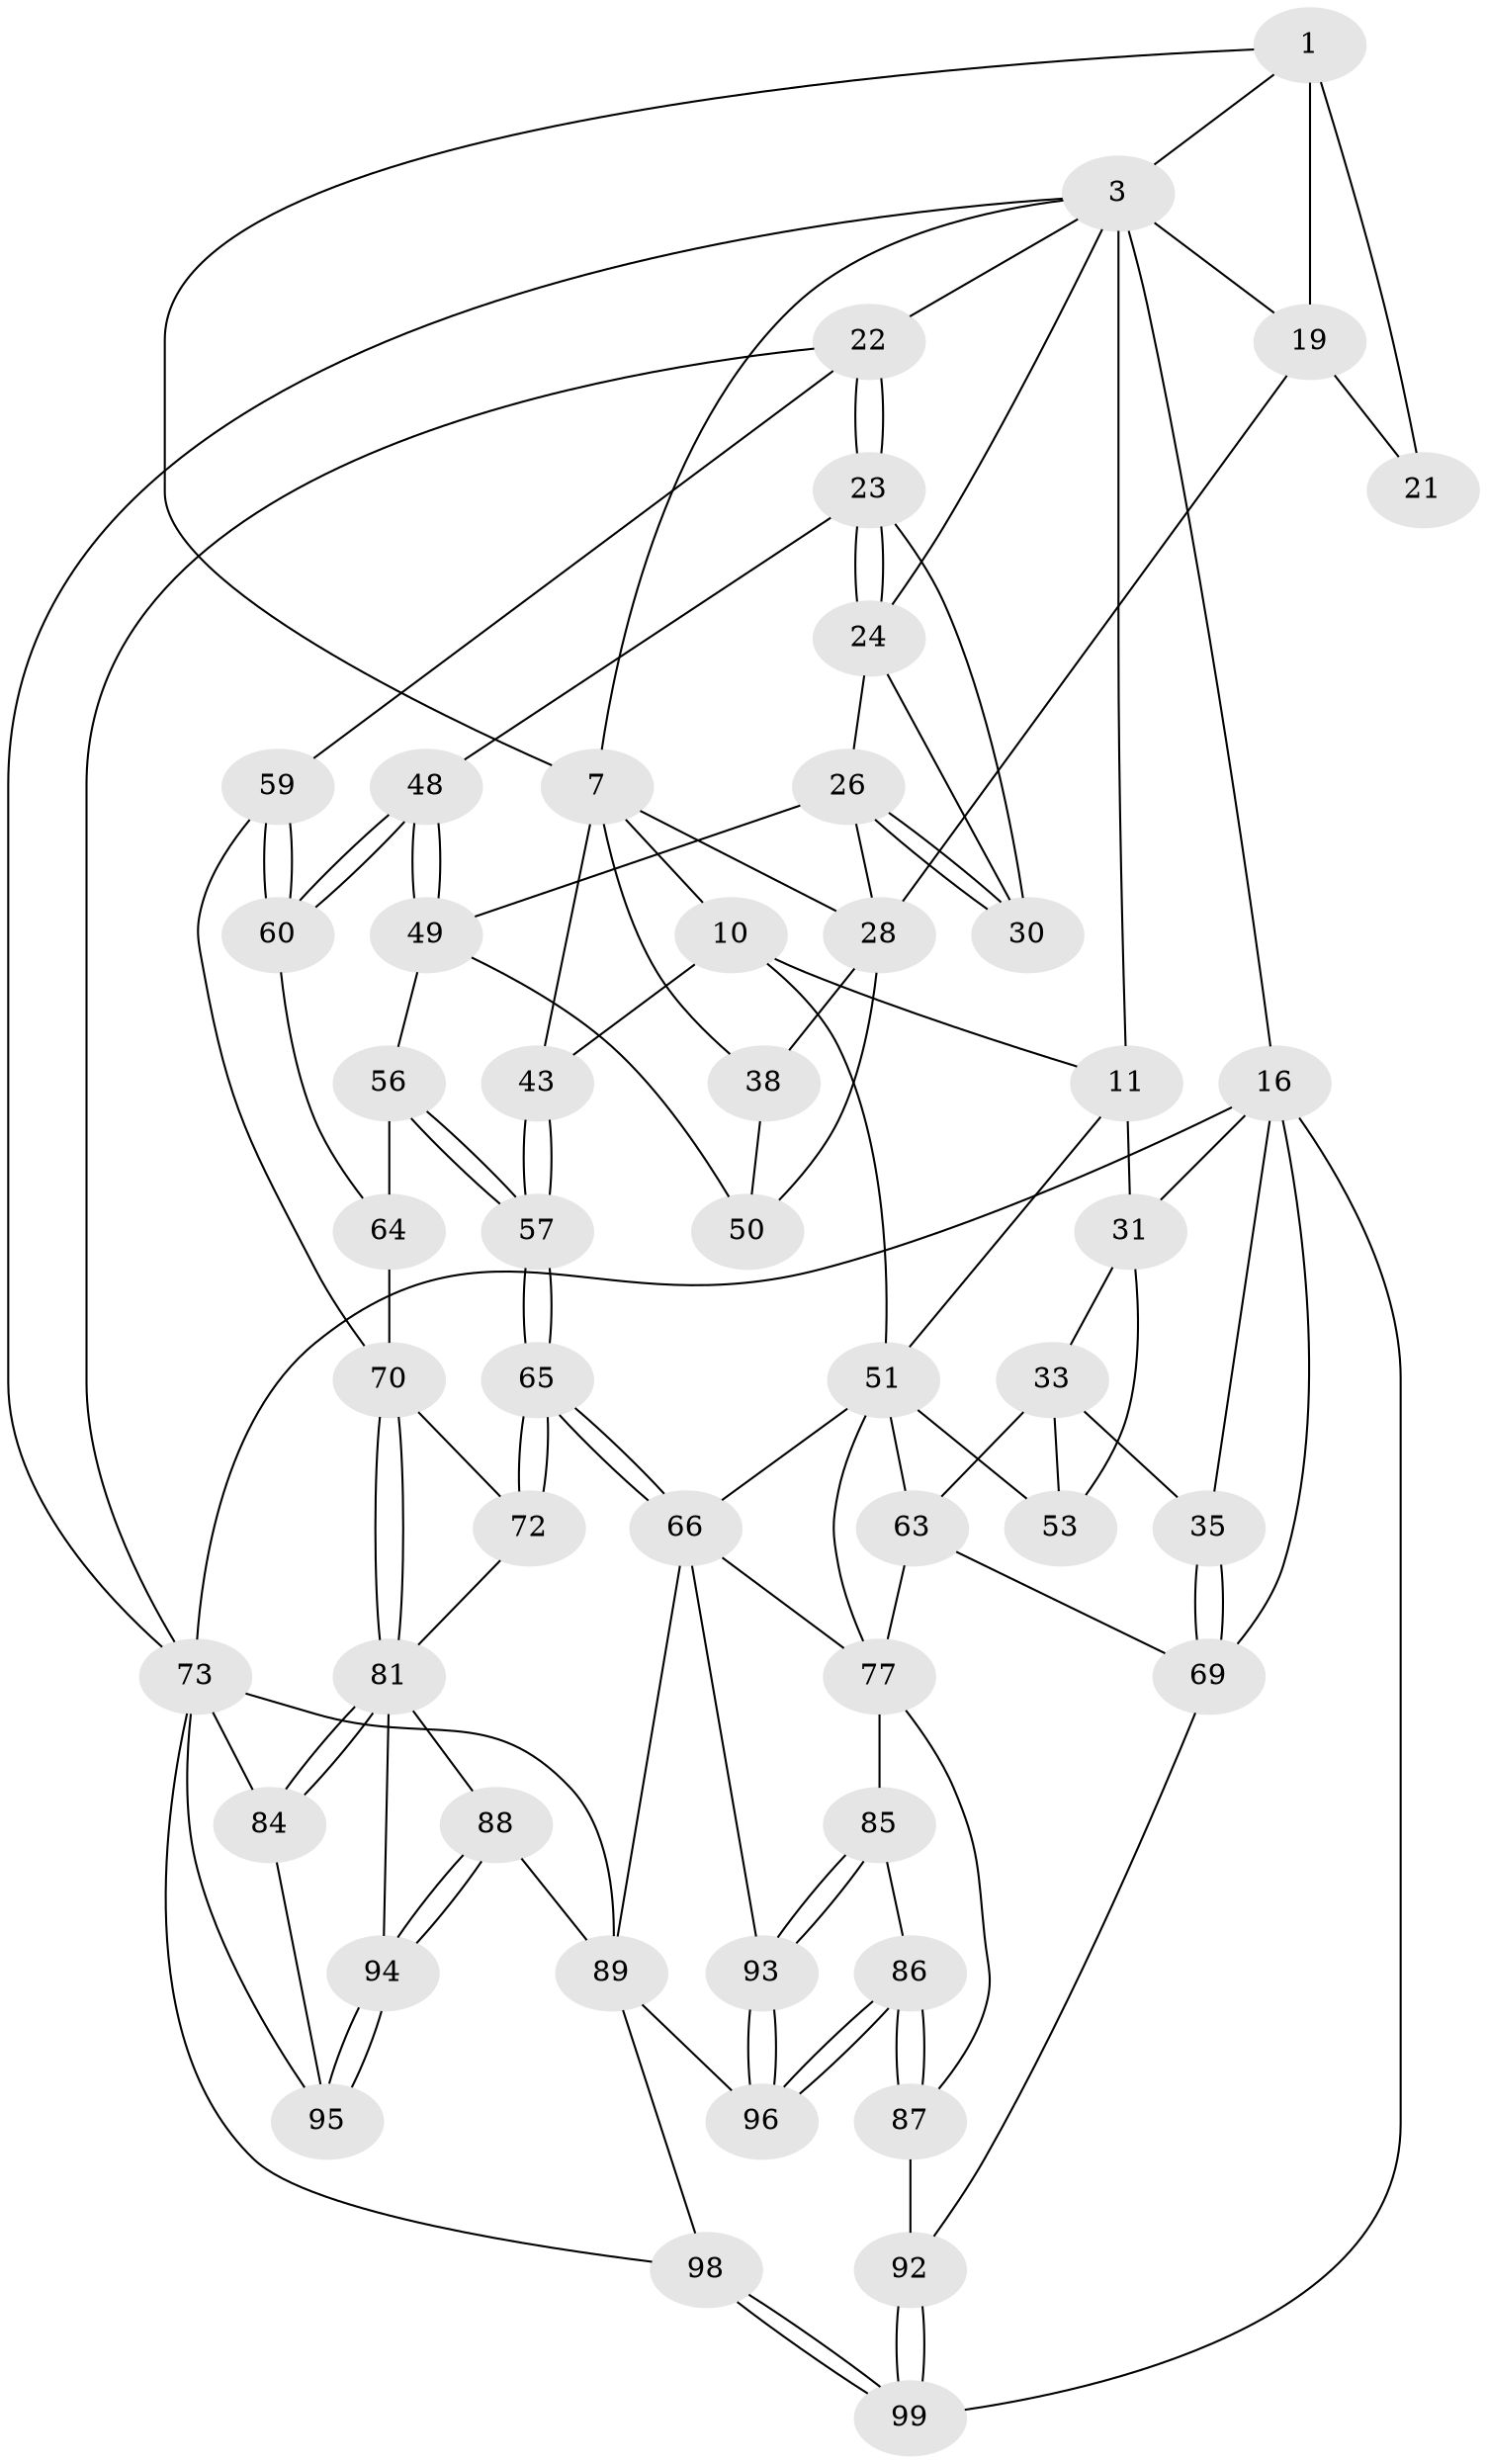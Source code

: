 // original degree distribution, {3: 0.0196078431372549, 5: 0.5882352941176471, 4: 0.20588235294117646, 6: 0.18627450980392157}
// Generated by graph-tools (version 1.1) at 2025/17/03/09/25 04:17:03]
// undirected, 51 vertices, 119 edges
graph export_dot {
graph [start="1"]
  node [color=gray90,style=filled];
  1 [pos="+0.4653892624889935+0",super="+6+2"];
  3 [pos="+0.8442827778467412+0",super="+14+4"];
  7 [pos="+0.5284557716028507+0.22074649529123222",super="+8"];
  10 [pos="+0.4438666566893668+0.24936958899214337",super="+44"];
  11 [pos="+0.4027016532500296+0.25667748889816455",super="+12+41"];
  16 [pos="+0+0",super="+76+17"];
  19 [pos="+0.7596460022599231+0.1762812548714413",super="+29"];
  21 [pos="+0.5784363347038523+0.17533196939389664"];
  22 [pos="+1+0.2588880883585497",super="+58"];
  23 [pos="+1+0.26173168440120415",super="+47"];
  24 [pos="+0.9072506849223+0.1405684596084233",super="+25"];
  26 [pos="+0.8531015083823993+0.2817198626694549",super="+27"];
  28 [pos="+0.7756659097288816+0.2716821843964125",super="+36"];
  30 [pos="+0.8971151357484944+0.29343500322693206"];
  31 [pos="+0.29134343849242056+0.2545788794638151",super="+40+32"];
  33 [pos="+0.13485126740364828+0.30350879766748384",super="+34"];
  35 [pos="+0+0.4374645332747989"];
  38 [pos="+0.6120618928644177+0.40787244202166406"];
  43 [pos="+0.5603576202262606+0.4709654214432957"];
  48 [pos="+0.8702423737191578+0.5041832582072472"];
  49 [pos="+0.809776558878262+0.4877830641250878",super="+55"];
  50 [pos="+0.7110608743989782+0.43822697036036734"];
  51 [pos="+0.4449257892174975+0.49373550033873015",super="+52+61"];
  53 [pos="+0.2389784667867323+0.4799600373285968"];
  56 [pos="+0.6629018755624095+0.5689583884173544"];
  57 [pos="+0.641516646382103+0.5775598449111466"];
  59 [pos="+0.9221823176158265+0.5494729109086958"];
  60 [pos="+0.887963968724538+0.527780483246966"];
  63 [pos="+0.21320850354861337+0.5466276249791411",super="+68"];
  64 [pos="+0.7933640331257787+0.6181649620772678"];
  65 [pos="+0.6179414733572185+0.7020307521242957"];
  66 [pos="+0.5523893060816641+0.7566765121626978",super="+67"];
  69 [pos="+0+0.5940984824767036",super="+75"];
  70 [pos="+0.8852877330827975+0.7169295968186068",super="+71"];
  72 [pos="+0.7222753646199335+0.7207675623305221"];
  73 [pos="+1+1",super="+74+100"];
  77 [pos="+0.27051812491910604+0.7084010216932105",super="+80+78"];
  81 [pos="+0.885506897888338+0.7173345485353055",super="+82"];
  84 [pos="+1+0.7908629203580502"];
  85 [pos="+0.24381829369397964+0.7494357436799491"];
  86 [pos="+0.20591596394038558+0.7928629097103163"];
  87 [pos="+0.17319353274083413+0.7977242994578392"];
  88 [pos="+0.7507348005367513+0.8764283772917177"];
  89 [pos="+0.7213662910721987+0.8846210925455115",super="+90"];
  92 [pos="+0.17168777957800985+0.7992080402128128"];
  93 [pos="+0.3502766354870401+0.8942115154388994"];
  94 [pos="+0.8392528893501515+0.8922714223295581"];
  95 [pos="+0.8507865376689339+0.904040602866141"];
  96 [pos="+0.31246294009416875+0.9881432268135646"];
  98 [pos="+0.31346863882580056+1"];
  99 [pos="+0+1"];
  1 -- 21 [weight=2];
  1 -- 7;
  1 -- 3;
  1 -- 19;
  3 -- 16 [weight=2];
  3 -- 19;
  3 -- 22;
  3 -- 73;
  3 -- 11;
  3 -- 7;
  3 -- 24;
  7 -- 38;
  7 -- 10;
  7 -- 43;
  7 -- 28;
  10 -- 11;
  10 -- 51;
  10 -- 43;
  11 -- 31 [weight=2];
  11 -- 51;
  16 -- 35;
  16 -- 73;
  16 -- 99;
  16 -- 69;
  16 -- 31;
  19 -- 28;
  19 -- 21;
  22 -- 23;
  22 -- 23;
  22 -- 73;
  22 -- 59;
  23 -- 24;
  23 -- 24;
  23 -- 48;
  23 -- 30;
  24 -- 30;
  24 -- 26;
  26 -- 30;
  26 -- 30;
  26 -- 49;
  26 -- 28 [weight=2];
  28 -- 50;
  28 -- 38;
  31 -- 33 [weight=2];
  31 -- 53;
  33 -- 35;
  33 -- 53;
  33 -- 63;
  35 -- 69;
  35 -- 69;
  38 -- 50;
  43 -- 57;
  43 -- 57;
  48 -- 49;
  48 -- 49;
  48 -- 60;
  48 -- 60;
  49 -- 56;
  49 -- 50;
  51 -- 53;
  51 -- 66;
  51 -- 77;
  51 -- 63;
  56 -- 57;
  56 -- 57;
  56 -- 64;
  57 -- 65;
  57 -- 65;
  59 -- 60;
  59 -- 60;
  59 -- 70;
  60 -- 64;
  63 -- 69;
  63 -- 77;
  64 -- 70;
  65 -- 66;
  65 -- 66;
  65 -- 72;
  65 -- 72;
  66 -- 93;
  66 -- 77;
  66 -- 89;
  69 -- 92;
  70 -- 81;
  70 -- 81;
  70 -- 72;
  72 -- 81;
  73 -- 84;
  73 -- 89 [weight=2];
  73 -- 98;
  73 -- 95;
  77 -- 85;
  77 -- 87;
  81 -- 84;
  81 -- 84;
  81 -- 88;
  81 -- 94;
  84 -- 95;
  85 -- 86;
  85 -- 93;
  85 -- 93;
  86 -- 87;
  86 -- 87;
  86 -- 96;
  86 -- 96;
  87 -- 92;
  88 -- 89;
  88 -- 94;
  88 -- 94;
  89 -- 96;
  89 -- 98;
  92 -- 99;
  92 -- 99;
  93 -- 96;
  93 -- 96;
  94 -- 95;
  94 -- 95;
  98 -- 99;
  98 -- 99;
}
